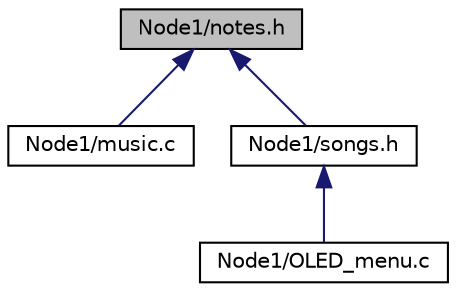 digraph "Node1/notes.h"
{
  edge [fontname="Helvetica",fontsize="10",labelfontname="Helvetica",labelfontsize="10"];
  node [fontname="Helvetica",fontsize="10",shape=record];
  Node1 [label="Node1/notes.h",height=0.2,width=0.4,color="black", fillcolor="grey75", style="filled", fontcolor="black"];
  Node1 -> Node2 [dir="back",color="midnightblue",fontsize="10",style="solid",fontname="Helvetica"];
  Node2 [label="Node1/music.c",height=0.2,width=0.4,color="black", fillcolor="white", style="filled",URL="$music_8c.html",tooltip="Implementation file for music. "];
  Node1 -> Node3 [dir="back",color="midnightblue",fontsize="10",style="solid",fontname="Helvetica"];
  Node3 [label="Node1/songs.h",height=0.2,width=0.4,color="black", fillcolor="white", style="filled",URL="$songs_8h_source.html"];
  Node3 -> Node4 [dir="back",color="midnightblue",fontsize="10",style="solid",fontname="Helvetica"];
  Node4 [label="Node1/OLED_menu.c",height=0.2,width=0.4,color="black", fillcolor="white", style="filled",URL="$OLED__menu_8c.html",tooltip="Implementation file for OLED_menu. "];
}
